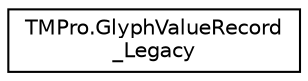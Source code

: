 digraph "Graphical Class Hierarchy"
{
 // LATEX_PDF_SIZE
  edge [fontname="Helvetica",fontsize="10",labelfontname="Helvetica",labelfontsize="10"];
  node [fontname="Helvetica",fontsize="10",shape=record];
  rankdir="LR";
  Node0 [label="TMPro.GlyphValueRecord\l_Legacy",height=0.2,width=0.4,color="black", fillcolor="white", style="filled",URL="$struct_t_m_pro_1_1_glyph_value_record___legacy.html",tooltip="Positional adjustments of a glyph"];
}

